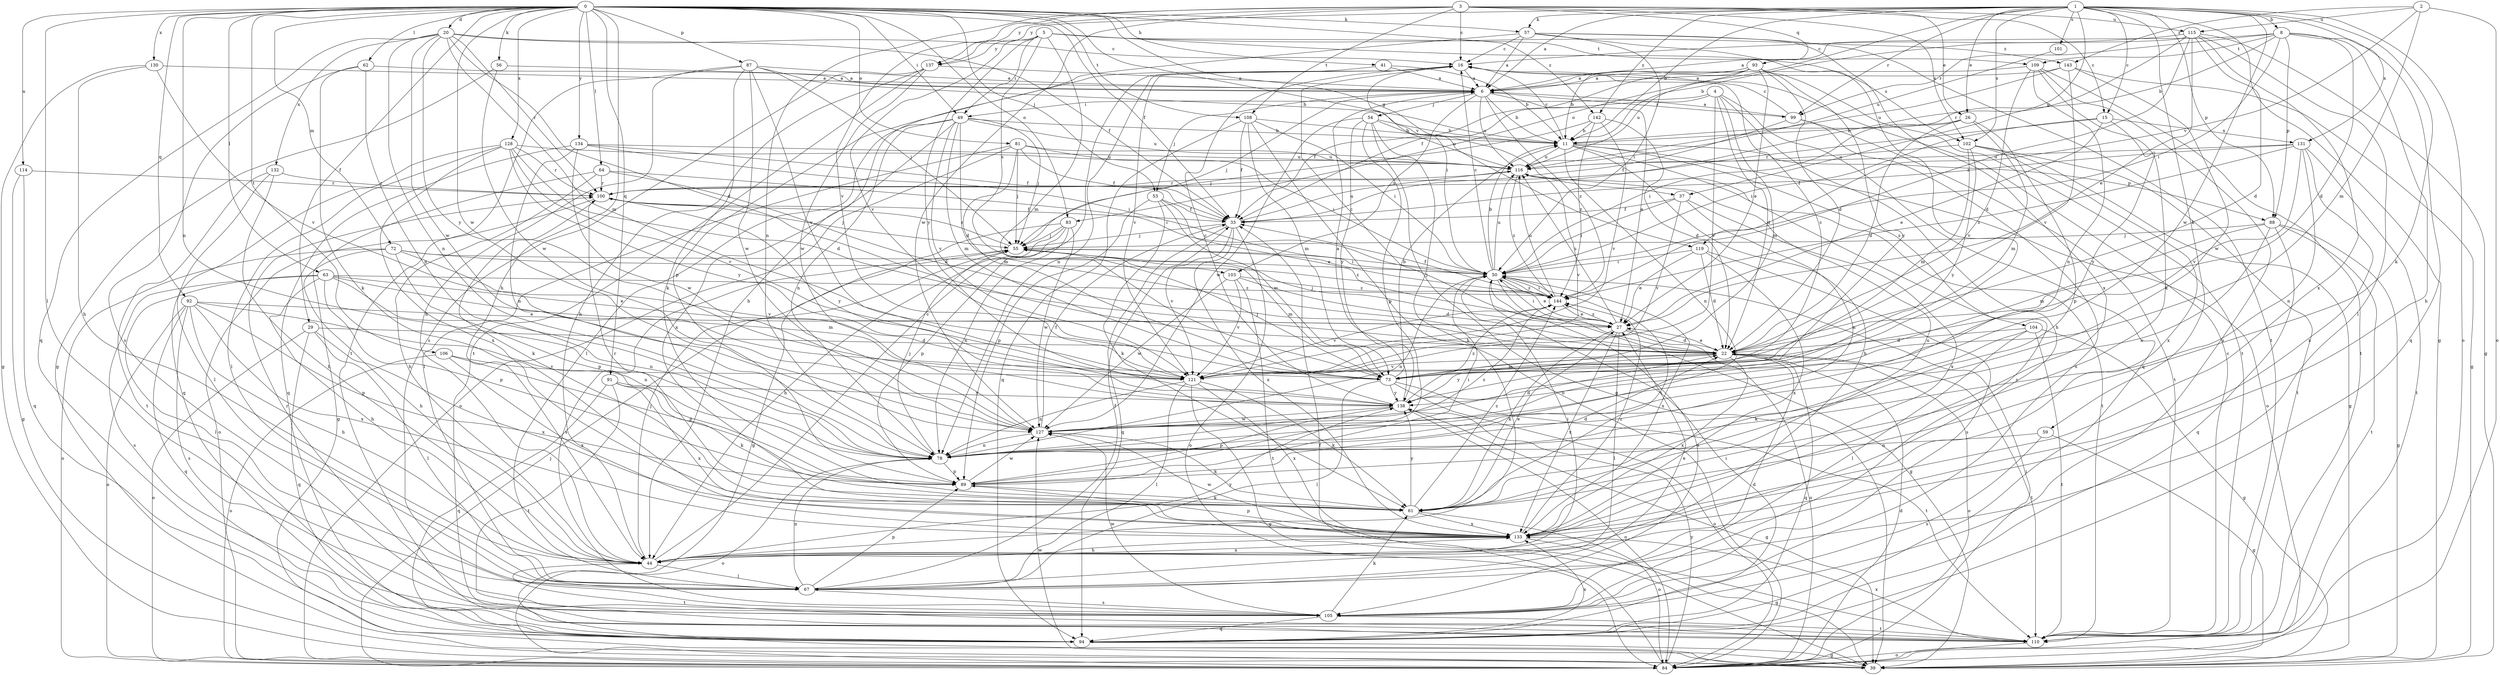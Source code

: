 strict digraph  {
0;
1;
2;
3;
4;
5;
6;
8;
11;
15;
16;
20;
22;
26;
27;
29;
33;
37;
39;
41;
44;
49;
50;
53;
54;
55;
56;
57;
59;
61;
62;
63;
64;
67;
72;
73;
78;
81;
83;
84;
87;
88;
89;
91;
92;
93;
94;
99;
100;
101;
102;
103;
104;
105;
106;
108;
109;
110;
114;
115;
116;
119;
121;
127;
128;
130;
131;
132;
133;
134;
137;
138;
142;
143;
144;
0 -> 20  [label=d];
0 -> 29  [label=f];
0 -> 33  [label=f];
0 -> 37  [label=g];
0 -> 41  [label=h];
0 -> 44  [label=h];
0 -> 49  [label=i];
0 -> 53  [label=j];
0 -> 56  [label=k];
0 -> 57  [label=k];
0 -> 62  [label=l];
0 -> 63  [label=l];
0 -> 64  [label=l];
0 -> 67  [label=l];
0 -> 72  [label=m];
0 -> 78  [label=n];
0 -> 81  [label=o];
0 -> 83  [label=o];
0 -> 87  [label=p];
0 -> 91  [label=q];
0 -> 92  [label=q];
0 -> 106  [label=t];
0 -> 108  [label=t];
0 -> 114  [label=u];
0 -> 119  [label=v];
0 -> 127  [label=w];
0 -> 128  [label=x];
0 -> 130  [label=x];
0 -> 134  [label=y];
0 -> 142  [label=z];
1 -> 6  [label=a];
1 -> 8  [label=b];
1 -> 11  [label=b];
1 -> 15  [label=c];
1 -> 26  [label=e];
1 -> 37  [label=g];
1 -> 39  [label=g];
1 -> 57  [label=k];
1 -> 59  [label=k];
1 -> 61  [label=k];
1 -> 83  [label=o];
1 -> 84  [label=o];
1 -> 88  [label=p];
1 -> 99  [label=r];
1 -> 101  [label=s];
1 -> 102  [label=s];
1 -> 127  [label=w];
1 -> 131  [label=x];
1 -> 137  [label=y];
1 -> 142  [label=z];
2 -> 73  [label=m];
2 -> 84  [label=o];
2 -> 115  [label=u];
2 -> 119  [label=v];
2 -> 143  [label=z];
3 -> 15  [label=c];
3 -> 16  [label=c];
3 -> 26  [label=e];
3 -> 78  [label=n];
3 -> 93  [label=q];
3 -> 102  [label=s];
3 -> 108  [label=t];
3 -> 115  [label=u];
3 -> 121  [label=v];
3 -> 127  [label=w];
3 -> 137  [label=y];
4 -> 22  [label=d];
4 -> 33  [label=f];
4 -> 44  [label=h];
4 -> 49  [label=i];
4 -> 73  [label=m];
4 -> 94  [label=q];
4 -> 121  [label=v];
5 -> 49  [label=i];
5 -> 73  [label=m];
5 -> 102  [label=s];
5 -> 103  [label=s];
5 -> 109  [label=t];
5 -> 121  [label=v];
5 -> 137  [label=y];
5 -> 138  [label=y];
5 -> 143  [label=z];
6 -> 11  [label=b];
6 -> 27  [label=e];
6 -> 53  [label=j];
6 -> 54  [label=j];
6 -> 55  [label=j];
6 -> 99  [label=r];
6 -> 103  [label=s];
6 -> 116  [label=u];
6 -> 144  [label=z];
8 -> 6  [label=a];
8 -> 11  [label=b];
8 -> 22  [label=d];
8 -> 44  [label=h];
8 -> 50  [label=i];
8 -> 88  [label=p];
8 -> 94  [label=q];
8 -> 99  [label=r];
8 -> 109  [label=t];
11 -> 16  [label=c];
11 -> 44  [label=h];
11 -> 78  [label=n];
11 -> 84  [label=o];
11 -> 88  [label=p];
11 -> 104  [label=s];
11 -> 105  [label=s];
11 -> 116  [label=u];
15 -> 27  [label=e];
15 -> 50  [label=i];
15 -> 100  [label=r];
15 -> 131  [label=x];
15 -> 138  [label=y];
16 -> 6  [label=a];
16 -> 50  [label=i];
16 -> 78  [label=n];
16 -> 121  [label=v];
20 -> 16  [label=c];
20 -> 22  [label=d];
20 -> 33  [label=f];
20 -> 73  [label=m];
20 -> 78  [label=n];
20 -> 94  [label=q];
20 -> 100  [label=r];
20 -> 127  [label=w];
20 -> 132  [label=x];
20 -> 138  [label=y];
22 -> 16  [label=c];
22 -> 27  [label=e];
22 -> 73  [label=m];
22 -> 84  [label=o];
22 -> 94  [label=q];
22 -> 110  [label=t];
22 -> 121  [label=v];
22 -> 133  [label=x];
22 -> 138  [label=y];
26 -> 11  [label=b];
26 -> 22  [label=d];
26 -> 50  [label=i];
26 -> 73  [label=m];
26 -> 89  [label=p];
27 -> 22  [label=d];
27 -> 50  [label=i];
27 -> 55  [label=j];
27 -> 61  [label=k];
27 -> 67  [label=l];
27 -> 84  [label=o];
27 -> 116  [label=u];
27 -> 133  [label=x];
27 -> 144  [label=z];
29 -> 22  [label=d];
29 -> 67  [label=l];
29 -> 84  [label=o];
29 -> 94  [label=q];
29 -> 133  [label=x];
33 -> 55  [label=j];
33 -> 84  [label=o];
33 -> 94  [label=q];
33 -> 116  [label=u];
33 -> 121  [label=v];
33 -> 133  [label=x];
37 -> 33  [label=f];
37 -> 50  [label=i];
37 -> 78  [label=n];
37 -> 121  [label=v];
37 -> 133  [label=x];
39 -> 127  [label=w];
41 -> 6  [label=a];
41 -> 11  [label=b];
41 -> 89  [label=p];
44 -> 16  [label=c];
44 -> 50  [label=i];
44 -> 55  [label=j];
44 -> 67  [label=l];
44 -> 110  [label=t];
44 -> 133  [label=x];
44 -> 138  [label=y];
49 -> 11  [label=b];
49 -> 22  [label=d];
49 -> 55  [label=j];
49 -> 67  [label=l];
49 -> 73  [label=m];
49 -> 78  [label=n];
49 -> 116  [label=u];
49 -> 121  [label=v];
49 -> 133  [label=x];
50 -> 11  [label=b];
50 -> 16  [label=c];
50 -> 27  [label=e];
50 -> 39  [label=g];
50 -> 78  [label=n];
50 -> 105  [label=s];
50 -> 116  [label=u];
50 -> 133  [label=x];
50 -> 144  [label=z];
53 -> 27  [label=e];
53 -> 33  [label=f];
53 -> 61  [label=k];
53 -> 73  [label=m];
53 -> 89  [label=p];
54 -> 11  [label=b];
54 -> 39  [label=g];
54 -> 44  [label=h];
54 -> 89  [label=p];
54 -> 116  [label=u];
54 -> 127  [label=w];
54 -> 138  [label=y];
55 -> 50  [label=i];
55 -> 73  [label=m];
55 -> 100  [label=r];
55 -> 105  [label=s];
56 -> 6  [label=a];
56 -> 39  [label=g];
56 -> 127  [label=w];
57 -> 6  [label=a];
57 -> 16  [label=c];
57 -> 44  [label=h];
57 -> 50  [label=i];
57 -> 110  [label=t];
57 -> 133  [label=x];
57 -> 127  [label=v];
59 -> 39  [label=g];
59 -> 78  [label=n];
59 -> 105  [label=s];
61 -> 27  [label=e];
61 -> 50  [label=i];
61 -> 84  [label=o];
61 -> 100  [label=r];
61 -> 116  [label=u];
61 -> 133  [label=x];
61 -> 138  [label=y];
61 -> 144  [label=z];
62 -> 6  [label=a];
62 -> 61  [label=k];
62 -> 78  [label=n];
62 -> 105  [label=s];
63 -> 27  [label=e];
63 -> 44  [label=h];
63 -> 67  [label=l];
63 -> 73  [label=m];
63 -> 78  [label=n];
63 -> 89  [label=p];
63 -> 105  [label=s];
63 -> 144  [label=z];
64 -> 22  [label=d];
64 -> 39  [label=g];
64 -> 44  [label=h];
64 -> 50  [label=i];
64 -> 100  [label=r];
67 -> 27  [label=e];
67 -> 33  [label=f];
67 -> 78  [label=n];
67 -> 89  [label=p];
67 -> 105  [label=s];
72 -> 44  [label=h];
72 -> 50  [label=i];
72 -> 84  [label=o];
72 -> 89  [label=p];
72 -> 121  [label=v];
72 -> 144  [label=z];
73 -> 11  [label=b];
73 -> 16  [label=c];
73 -> 55  [label=j];
73 -> 67  [label=l];
73 -> 84  [label=o];
73 -> 110  [label=t];
73 -> 138  [label=y];
78 -> 55  [label=j];
78 -> 84  [label=o];
78 -> 89  [label=p];
78 -> 144  [label=z];
81 -> 33  [label=f];
81 -> 50  [label=i];
81 -> 55  [label=j];
81 -> 67  [label=l];
81 -> 73  [label=m];
81 -> 84  [label=o];
81 -> 116  [label=u];
83 -> 39  [label=g];
83 -> 44  [label=h];
83 -> 55  [label=j];
83 -> 78  [label=n];
83 -> 89  [label=p];
83 -> 127  [label=w];
84 -> 22  [label=d];
84 -> 33  [label=f];
84 -> 50  [label=i];
84 -> 55  [label=j];
84 -> 138  [label=y];
87 -> 6  [label=a];
87 -> 11  [label=b];
87 -> 44  [label=h];
87 -> 55  [label=j];
87 -> 61  [label=k];
87 -> 110  [label=t];
87 -> 121  [label=v];
87 -> 127  [label=w];
88 -> 39  [label=g];
88 -> 55  [label=j];
88 -> 73  [label=m];
88 -> 78  [label=n];
88 -> 94  [label=q];
88 -> 110  [label=t];
89 -> 22  [label=d];
89 -> 50  [label=i];
89 -> 61  [label=k];
89 -> 127  [label=w];
91 -> 61  [label=k];
91 -> 94  [label=q];
91 -> 110  [label=t];
91 -> 133  [label=x];
91 -> 138  [label=y];
92 -> 27  [label=e];
92 -> 44  [label=h];
92 -> 78  [label=n];
92 -> 84  [label=o];
92 -> 89  [label=p];
92 -> 94  [label=q];
92 -> 105  [label=s];
92 -> 133  [label=x];
93 -> 6  [label=a];
93 -> 11  [label=b];
93 -> 22  [label=d];
93 -> 27  [label=e];
93 -> 33  [label=f];
93 -> 110  [label=t];
93 -> 116  [label=u];
93 -> 138  [label=y];
94 -> 39  [label=g];
94 -> 50  [label=i];
94 -> 133  [label=x];
99 -> 6  [label=a];
99 -> 16  [label=c];
99 -> 33  [label=f];
99 -> 105  [label=s];
99 -> 110  [label=t];
100 -> 33  [label=f];
100 -> 55  [label=j];
100 -> 61  [label=k];
100 -> 84  [label=o];
100 -> 138  [label=y];
101 -> 116  [label=u];
102 -> 39  [label=g];
102 -> 73  [label=m];
102 -> 110  [label=t];
102 -> 116  [label=u];
102 -> 133  [label=x];
102 -> 138  [label=y];
103 -> 22  [label=d];
103 -> 110  [label=t];
103 -> 121  [label=v];
103 -> 127  [label=w];
103 -> 144  [label=z];
104 -> 22  [label=d];
104 -> 39  [label=g];
104 -> 61  [label=k];
104 -> 67  [label=l];
104 -> 110  [label=t];
105 -> 22  [label=d];
105 -> 61  [label=k];
105 -> 94  [label=q];
105 -> 100  [label=r];
105 -> 110  [label=t];
105 -> 127  [label=w];
106 -> 84  [label=o];
106 -> 89  [label=p];
106 -> 121  [label=v];
106 -> 133  [label=x];
108 -> 11  [label=b];
108 -> 33  [label=f];
108 -> 50  [label=i];
108 -> 73  [label=m];
108 -> 84  [label=o];
108 -> 94  [label=q];
109 -> 6  [label=a];
109 -> 22  [label=d];
109 -> 61  [label=k];
109 -> 78  [label=n];
109 -> 105  [label=s];
109 -> 110  [label=t];
110 -> 16  [label=c];
110 -> 84  [label=o];
110 -> 133  [label=x];
114 -> 39  [label=g];
114 -> 94  [label=q];
114 -> 100  [label=r];
115 -> 11  [label=b];
115 -> 16  [label=c];
115 -> 22  [label=d];
115 -> 27  [label=e];
115 -> 39  [label=g];
115 -> 67  [label=l];
115 -> 100  [label=r];
115 -> 133  [label=x];
115 -> 144  [label=z];
116 -> 100  [label=r];
116 -> 110  [label=t];
116 -> 121  [label=v];
116 -> 144  [label=z];
119 -> 22  [label=d];
119 -> 27  [label=e];
119 -> 50  [label=i];
119 -> 105  [label=s];
119 -> 133  [label=x];
121 -> 39  [label=g];
121 -> 61  [label=k];
121 -> 67  [label=l];
121 -> 78  [label=n];
121 -> 133  [label=x];
127 -> 22  [label=d];
127 -> 33  [label=f];
127 -> 61  [label=k];
127 -> 78  [label=n];
128 -> 22  [label=d];
128 -> 67  [label=l];
128 -> 94  [label=q];
128 -> 100  [label=r];
128 -> 116  [label=u];
128 -> 121  [label=v];
128 -> 133  [label=x];
128 -> 138  [label=y];
130 -> 6  [label=a];
130 -> 39  [label=g];
130 -> 44  [label=h];
130 -> 121  [label=v];
131 -> 33  [label=f];
131 -> 78  [label=n];
131 -> 110  [label=t];
131 -> 116  [label=u];
131 -> 121  [label=v];
131 -> 133  [label=x];
131 -> 144  [label=z];
132 -> 44  [label=h];
132 -> 67  [label=l];
132 -> 100  [label=r];
132 -> 110  [label=t];
133 -> 39  [label=g];
133 -> 44  [label=h];
133 -> 89  [label=p];
133 -> 127  [label=w];
133 -> 144  [label=z];
134 -> 33  [label=f];
134 -> 50  [label=i];
134 -> 78  [label=n];
134 -> 94  [label=q];
134 -> 116  [label=u];
134 -> 127  [label=w];
137 -> 6  [label=a];
137 -> 44  [label=h];
137 -> 105  [label=s];
137 -> 110  [label=t];
137 -> 127  [label=w];
138 -> 6  [label=a];
138 -> 16  [label=c];
138 -> 39  [label=g];
138 -> 84  [label=o];
138 -> 89  [label=p];
138 -> 127  [label=w];
138 -> 144  [label=z];
142 -> 11  [label=b];
142 -> 22  [label=d];
142 -> 55  [label=j];
142 -> 121  [label=v];
142 -> 144  [label=z];
143 -> 6  [label=a];
143 -> 39  [label=g];
143 -> 116  [label=u];
143 -> 121  [label=v];
143 -> 127  [label=w];
144 -> 27  [label=e];
144 -> 33  [label=f];
144 -> 50  [label=i];
144 -> 55  [label=j];
144 -> 116  [label=u];
144 -> 121  [label=v];
}
